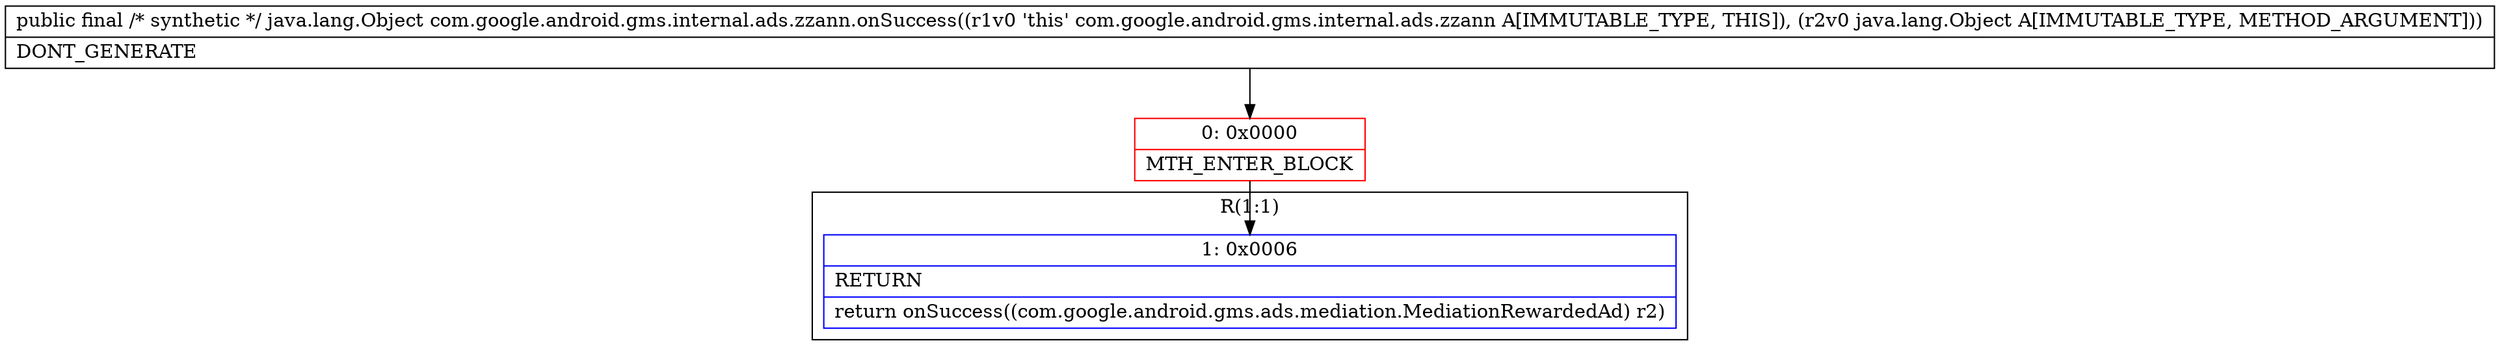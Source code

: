digraph "CFG forcom.google.android.gms.internal.ads.zzann.onSuccess(Ljava\/lang\/Object;)Ljava\/lang\/Object;" {
subgraph cluster_Region_999016968 {
label = "R(1:1)";
node [shape=record,color=blue];
Node_1 [shape=record,label="{1\:\ 0x0006|RETURN\l|return onSuccess((com.google.android.gms.ads.mediation.MediationRewardedAd) r2)\l}"];
}
Node_0 [shape=record,color=red,label="{0\:\ 0x0000|MTH_ENTER_BLOCK\l}"];
MethodNode[shape=record,label="{public final \/* synthetic *\/ java.lang.Object com.google.android.gms.internal.ads.zzann.onSuccess((r1v0 'this' com.google.android.gms.internal.ads.zzann A[IMMUTABLE_TYPE, THIS]), (r2v0 java.lang.Object A[IMMUTABLE_TYPE, METHOD_ARGUMENT]))  | DONT_GENERATE\l}"];
MethodNode -> Node_0;
Node_0 -> Node_1;
}


